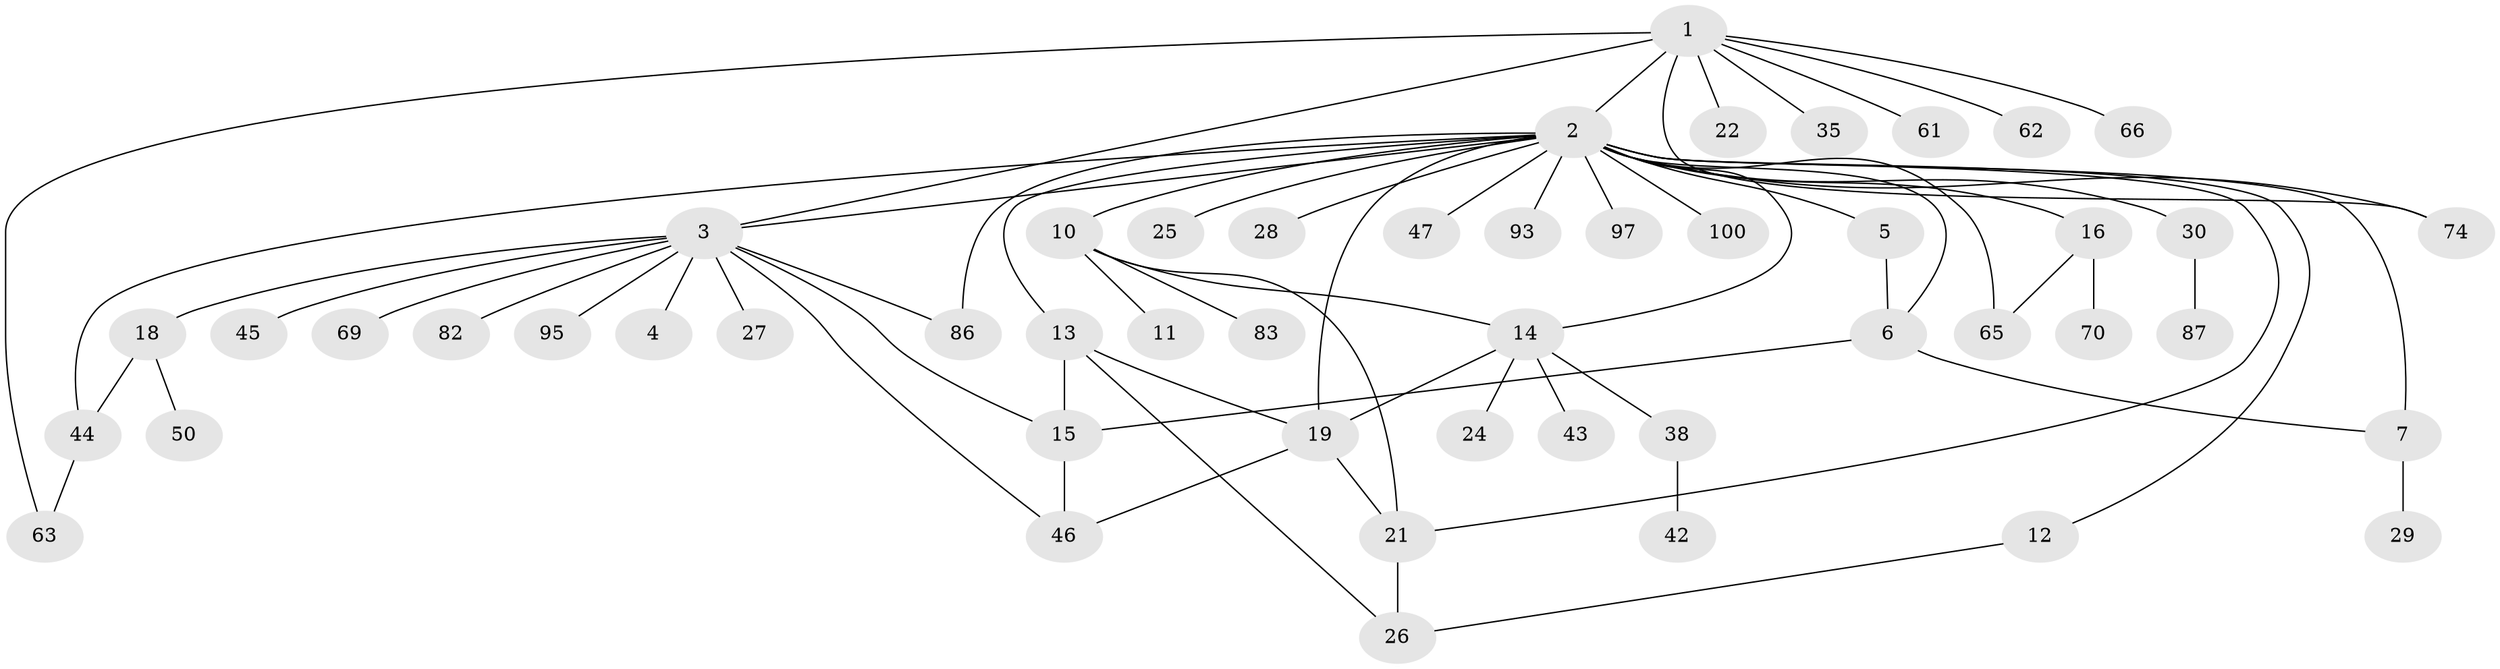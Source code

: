 // original degree distribution, {10: 0.009900990099009901, 36: 0.009900990099009901, 12: 0.009900990099009901, 1: 0.5346534653465347, 2: 0.22772277227722773, 7: 0.009900990099009901, 3: 0.07920792079207921, 5: 0.0891089108910891, 4: 0.0297029702970297}
// Generated by graph-tools (version 1.1) at 2025/14/03/09/25 04:14:24]
// undirected, 50 vertices, 68 edges
graph export_dot {
graph [start="1"]
  node [color=gray90,style=filled];
  1;
  2 [super="+31+17+20+52+23+9+51+59+55+88+89+90+67+68"];
  3;
  4;
  5;
  6 [super="+53+76+41+8"];
  7;
  10;
  11;
  12;
  13;
  14 [super="+32+71"];
  15 [super="+94+72"];
  16;
  18 [super="+37+33+84"];
  19 [super="+49"];
  21 [super="+36+40"];
  22;
  24;
  25;
  26 [super="+80+56"];
  27;
  28;
  29;
  30;
  35;
  38 [super="+101+92"];
  42 [super="+54"];
  43;
  44 [super="+58"];
  45;
  46 [super="+85"];
  47 [super="+91"];
  50;
  61;
  62;
  63 [super="+73"];
  65;
  66;
  69;
  70;
  74;
  82;
  83;
  86;
  87;
  93;
  95;
  97;
  100;
  1 -- 2 [weight=2];
  1 -- 3;
  1 -- 22;
  1 -- 35;
  1 -- 61;
  1 -- 62;
  1 -- 63;
  1 -- 66;
  1 -- 74;
  2 -- 3;
  2 -- 5;
  2 -- 7;
  2 -- 10;
  2 -- 12;
  2 -- 13 [weight=2];
  2 -- 16;
  2 -- 25;
  2 -- 28;
  2 -- 30;
  2 -- 47;
  2 -- 65;
  2 -- 93;
  2 -- 97;
  2 -- 100;
  2 -- 21;
  2 -- 19;
  2 -- 14;
  2 -- 6;
  2 -- 44;
  2 -- 74;
  2 -- 86;
  3 -- 4;
  3 -- 15;
  3 -- 18;
  3 -- 27;
  3 -- 45;
  3 -- 46;
  3 -- 69;
  3 -- 82;
  3 -- 86;
  3 -- 95;
  5 -- 6;
  6 -- 7;
  6 -- 15;
  7 -- 29;
  10 -- 11;
  10 -- 14;
  10 -- 21;
  10 -- 83;
  12 -- 26;
  13 -- 19;
  13 -- 26;
  13 -- 15;
  14 -- 24;
  14 -- 38;
  14 -- 43;
  14 -- 19;
  15 -- 46 [weight=2];
  16 -- 65;
  16 -- 70;
  18 -- 44;
  18 -- 50;
  19 -- 21;
  19 -- 46;
  21 -- 26;
  30 -- 87;
  38 -- 42;
  44 -- 63;
}
